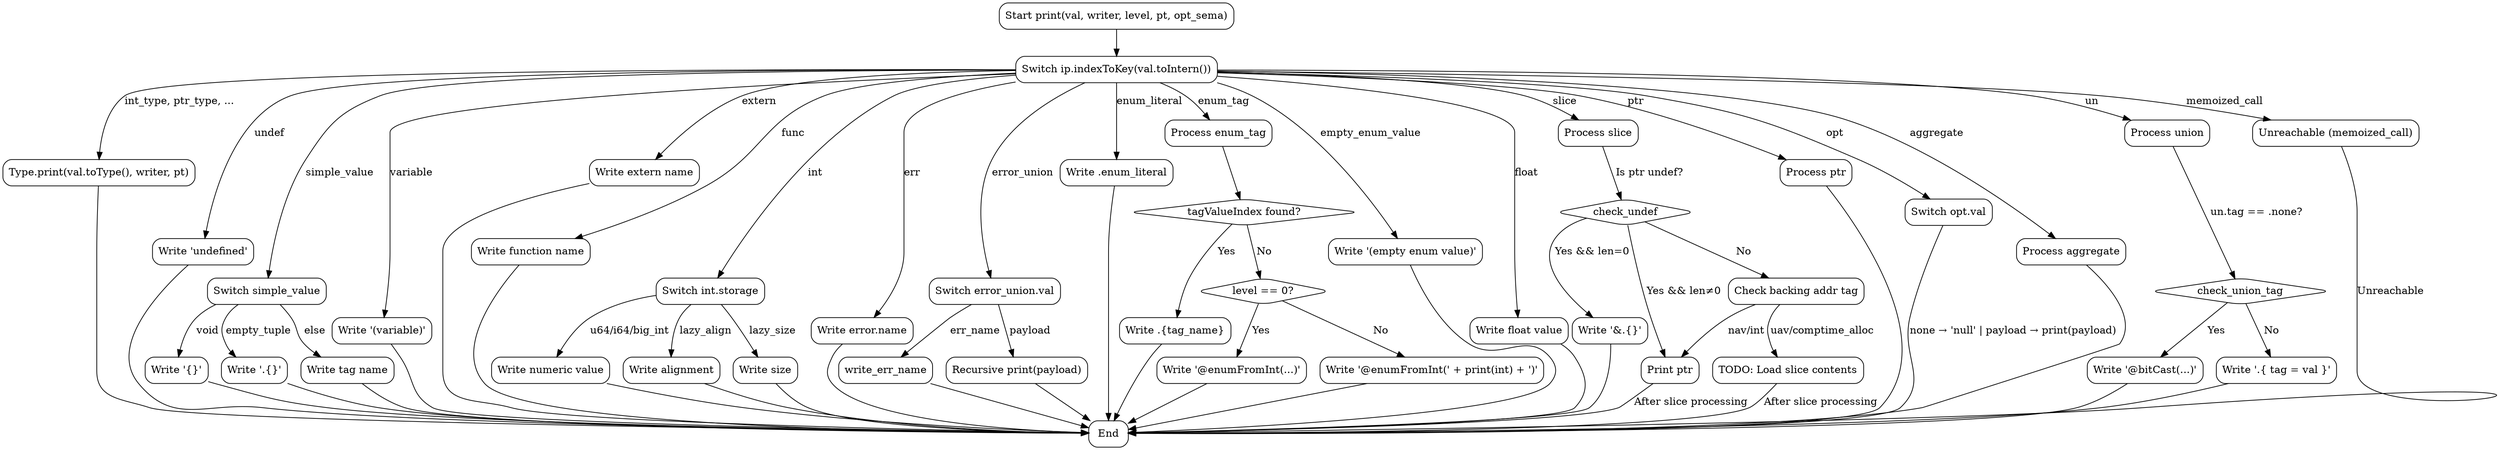 
digraph print_value_flow {
    node [shape=rectangle, style=rounded];

    start [label="Start print(val, writer, level, pt, opt_sema)"];
    end [label="End"];

    switch_ip_index [label="Switch ip.indexToKey(val.toIntern())"];
    type_cases [label="Type.print(val.toType(), writer, pt)"];
    undef [label="Write 'undefined'"];
    simple_value_switch [label="Switch simple_value"];
    variable [label="Write '(variable)'"];
    extern [label="Write extern name"];
    func [label="Write function name"];
    int_switch [label="Switch int.storage"];
    err [label="Write error.name"];
    error_union_switch [label="Switch error_union.val"];
    enum_literal [label="Write .enum_literal"];
    enum_tag [label="Process enum_tag"];
    empty_enum [label="Write '(empty enum value)'"];
    float [label="Write float value"];
    slice [label="Process slice"];
    ptr [label="Process ptr"];
    opt_switch [label="Switch opt.val"];
    aggregate [label="Process aggregate"];
    un_switch [label="Process union"];
    memoized_call [label="Unreachable (memoized_call)"];

    start -> switch_ip_index;

    switch_ip_index -> type_cases [label="int_type, ptr_type, ..."];
    switch_ip_index -> undef [label="undef"];
    switch_ip_index -> simple_value_switch [label="simple_value"];
    switch_ip_index -> variable [label="variable"];
    switch_ip_index -> extern [label="extern"];
    switch_ip_index -> func [label="func"];
    switch_ip_index -> int_switch [label="int"];
    switch_ip_index -> err [label="err"];
    switch_ip_index -> error_union_switch [label="error_union"];
    switch_ip_index -> enum_literal [label="enum_literal"];
    switch_ip_index -> enum_tag [label="enum_tag"];
    switch_ip_index -> empty_enum [label="empty_enum_value"];
    switch_ip_index -> float [label="float"];
    switch_ip_index -> slice [label="slice"];
    switch_ip_index -> ptr [label="ptr"];
    switch_ip_index -> opt_switch [label="opt"];
    switch_ip_index -> aggregate [label="aggregate"];
    switch_ip_index -> un_switch [label="un"];
    switch_ip_index -> memoized_call [label="memoized_call"];

    // Simple value sub-switch
    simple_value_switch -> write_void [label="void"];
    simple_value_switch -> write_empty_tuple [label="empty_tuple"];
    simple_value_switch -> write_tag_name [label="else"];
    write_void [label="Write '{}'"];
    write_empty_tuple [label="Write '.{}'"];
    write_tag_name [label="Write tag name"];

    // Int storage sub-switch
    int_switch -> write_number [label="u64/i64/big_int"];
    int_switch -> write_align [label="lazy_align"];
    int_switch -> write_size [label="lazy_size"];
    write_number [label="Write numeric value"];
    write_align [label="Write alignment"];
    write_size [label="Write size"];

    // Error union sub-switch
    error_union_switch -> write_err_name [label="err_name"];
    error_union_switch -> recurse_payload [label="payload"];
    recurse_payload [label="Recursive print(payload)"];

    // Enum tag logic
    enum_tag -> check_tag_index;
    check_tag_index [label="tagValueIndex found?" shape=diamond];
    check_tag_index -> write_enum_tag [label="Yes"];
    check_tag_index -> check_level [label="No"];
    write_enum_tag [label="Write .{tag_name}"];
    check_level [label="level == 0?" shape=diamond];
    check_level -> write_enumfromint [label="Yes"];
    check_level -> write_enumfromint_expr [label="No"];
    write_enumfromint [label="Write '@enumFromInt(...)'"];
    write_enumfromint_expr [label="Write '@enumFromInt(' + print(int) + ')'"];

    // Slice logic
    slice -> check_undef [label="Is ptr undef?"];
    check_undef [shape=diamond];
    check_undef -> write_empty_slice [label="Yes && len=0"];
    check_undef -> print_ptr [label="Yes && len≠0"];
    check_undef -> check_backing_addr [label="No"];
    write_empty_slice [label="Write '&.{}'"];
    print_ptr [label="Print ptr"];
    check_backing_addr [label="Check backing addr tag"];
    check_backing_addr -> print_ptr_contents [label="uav/comptime_alloc"];
    check_backing_addr -> print_ptr [label="nav/int"];
    print_ptr_contents [label="TODO: Load slice contents"];

    // Union logic
    un_switch -> check_union_tag [label="un.tag == .none?"];
    check_union_tag [shape=diamond];
    check_union_tag -> write_bitcast [label="Yes"];
    check_union_tag -> write_union_fields [label="No"];
    write_bitcast [label="Write '@bitCast(...)'"];
    write_union_fields [label="Write '.{ tag = val }'"];

    // Connect all terminal nodes to end
    type_cases -> end;
    undef -> end;
    write_void -> end;
    write_empty_tuple -> end;
    write_tag_name -> end;
    variable -> end;
    extern -> end;
    func -> end;
    write_number -> end;
    write_align -> end;
    write_size -> end;
    err -> end;
    write_err_name -> end;
    recurse_payload -> end;
    enum_literal -> end;
    write_enum_tag -> end;
    write_enumfromint -> end;
    write_enumfromint_expr -> end;
    empty_enum -> end;
    float -> end;
    write_empty_slice -> end;
    print_ptr -> end [label="After slice processing"];
    print_ptr_contents -> end [label="After slice processing"];
    ptr -> end;
    opt_switch -> end [label="none → 'null' | payload → print(payload)"];
    aggregate -> end;
    write_bitcast -> end;
    write_union_fields -> end;
    memoized_call -> end [label="Unreachable"];
}
